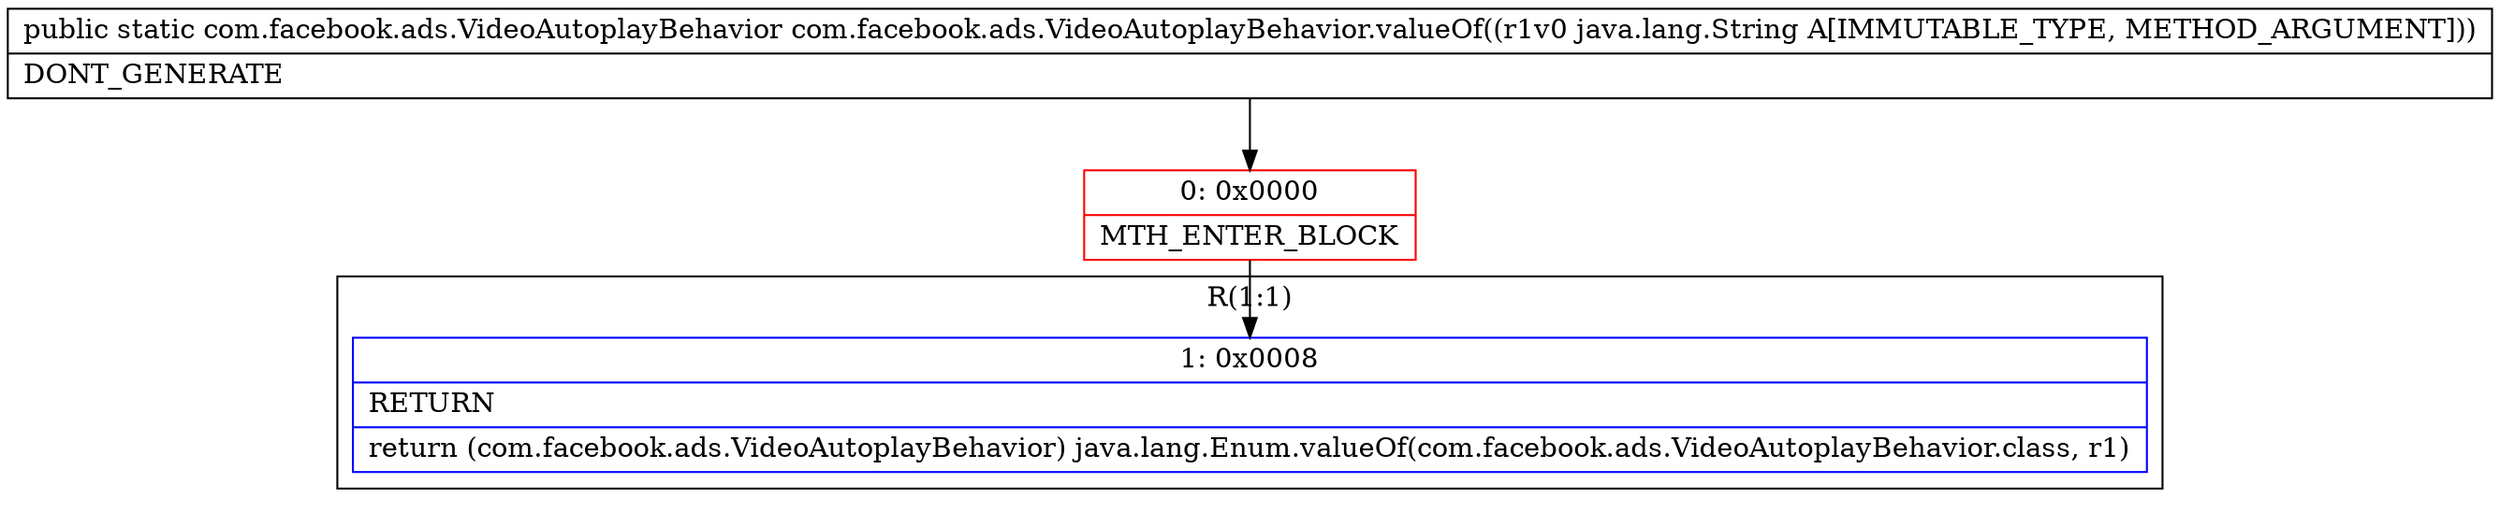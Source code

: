 digraph "CFG forcom.facebook.ads.VideoAutoplayBehavior.valueOf(Ljava\/lang\/String;)Lcom\/facebook\/ads\/VideoAutoplayBehavior;" {
subgraph cluster_Region_1319491163 {
label = "R(1:1)";
node [shape=record,color=blue];
Node_1 [shape=record,label="{1\:\ 0x0008|RETURN\l|return (com.facebook.ads.VideoAutoplayBehavior) java.lang.Enum.valueOf(com.facebook.ads.VideoAutoplayBehavior.class, r1)\l}"];
}
Node_0 [shape=record,color=red,label="{0\:\ 0x0000|MTH_ENTER_BLOCK\l}"];
MethodNode[shape=record,label="{public static com.facebook.ads.VideoAutoplayBehavior com.facebook.ads.VideoAutoplayBehavior.valueOf((r1v0 java.lang.String A[IMMUTABLE_TYPE, METHOD_ARGUMENT]))  | DONT_GENERATE\l}"];
MethodNode -> Node_0;
Node_0 -> Node_1;
}

